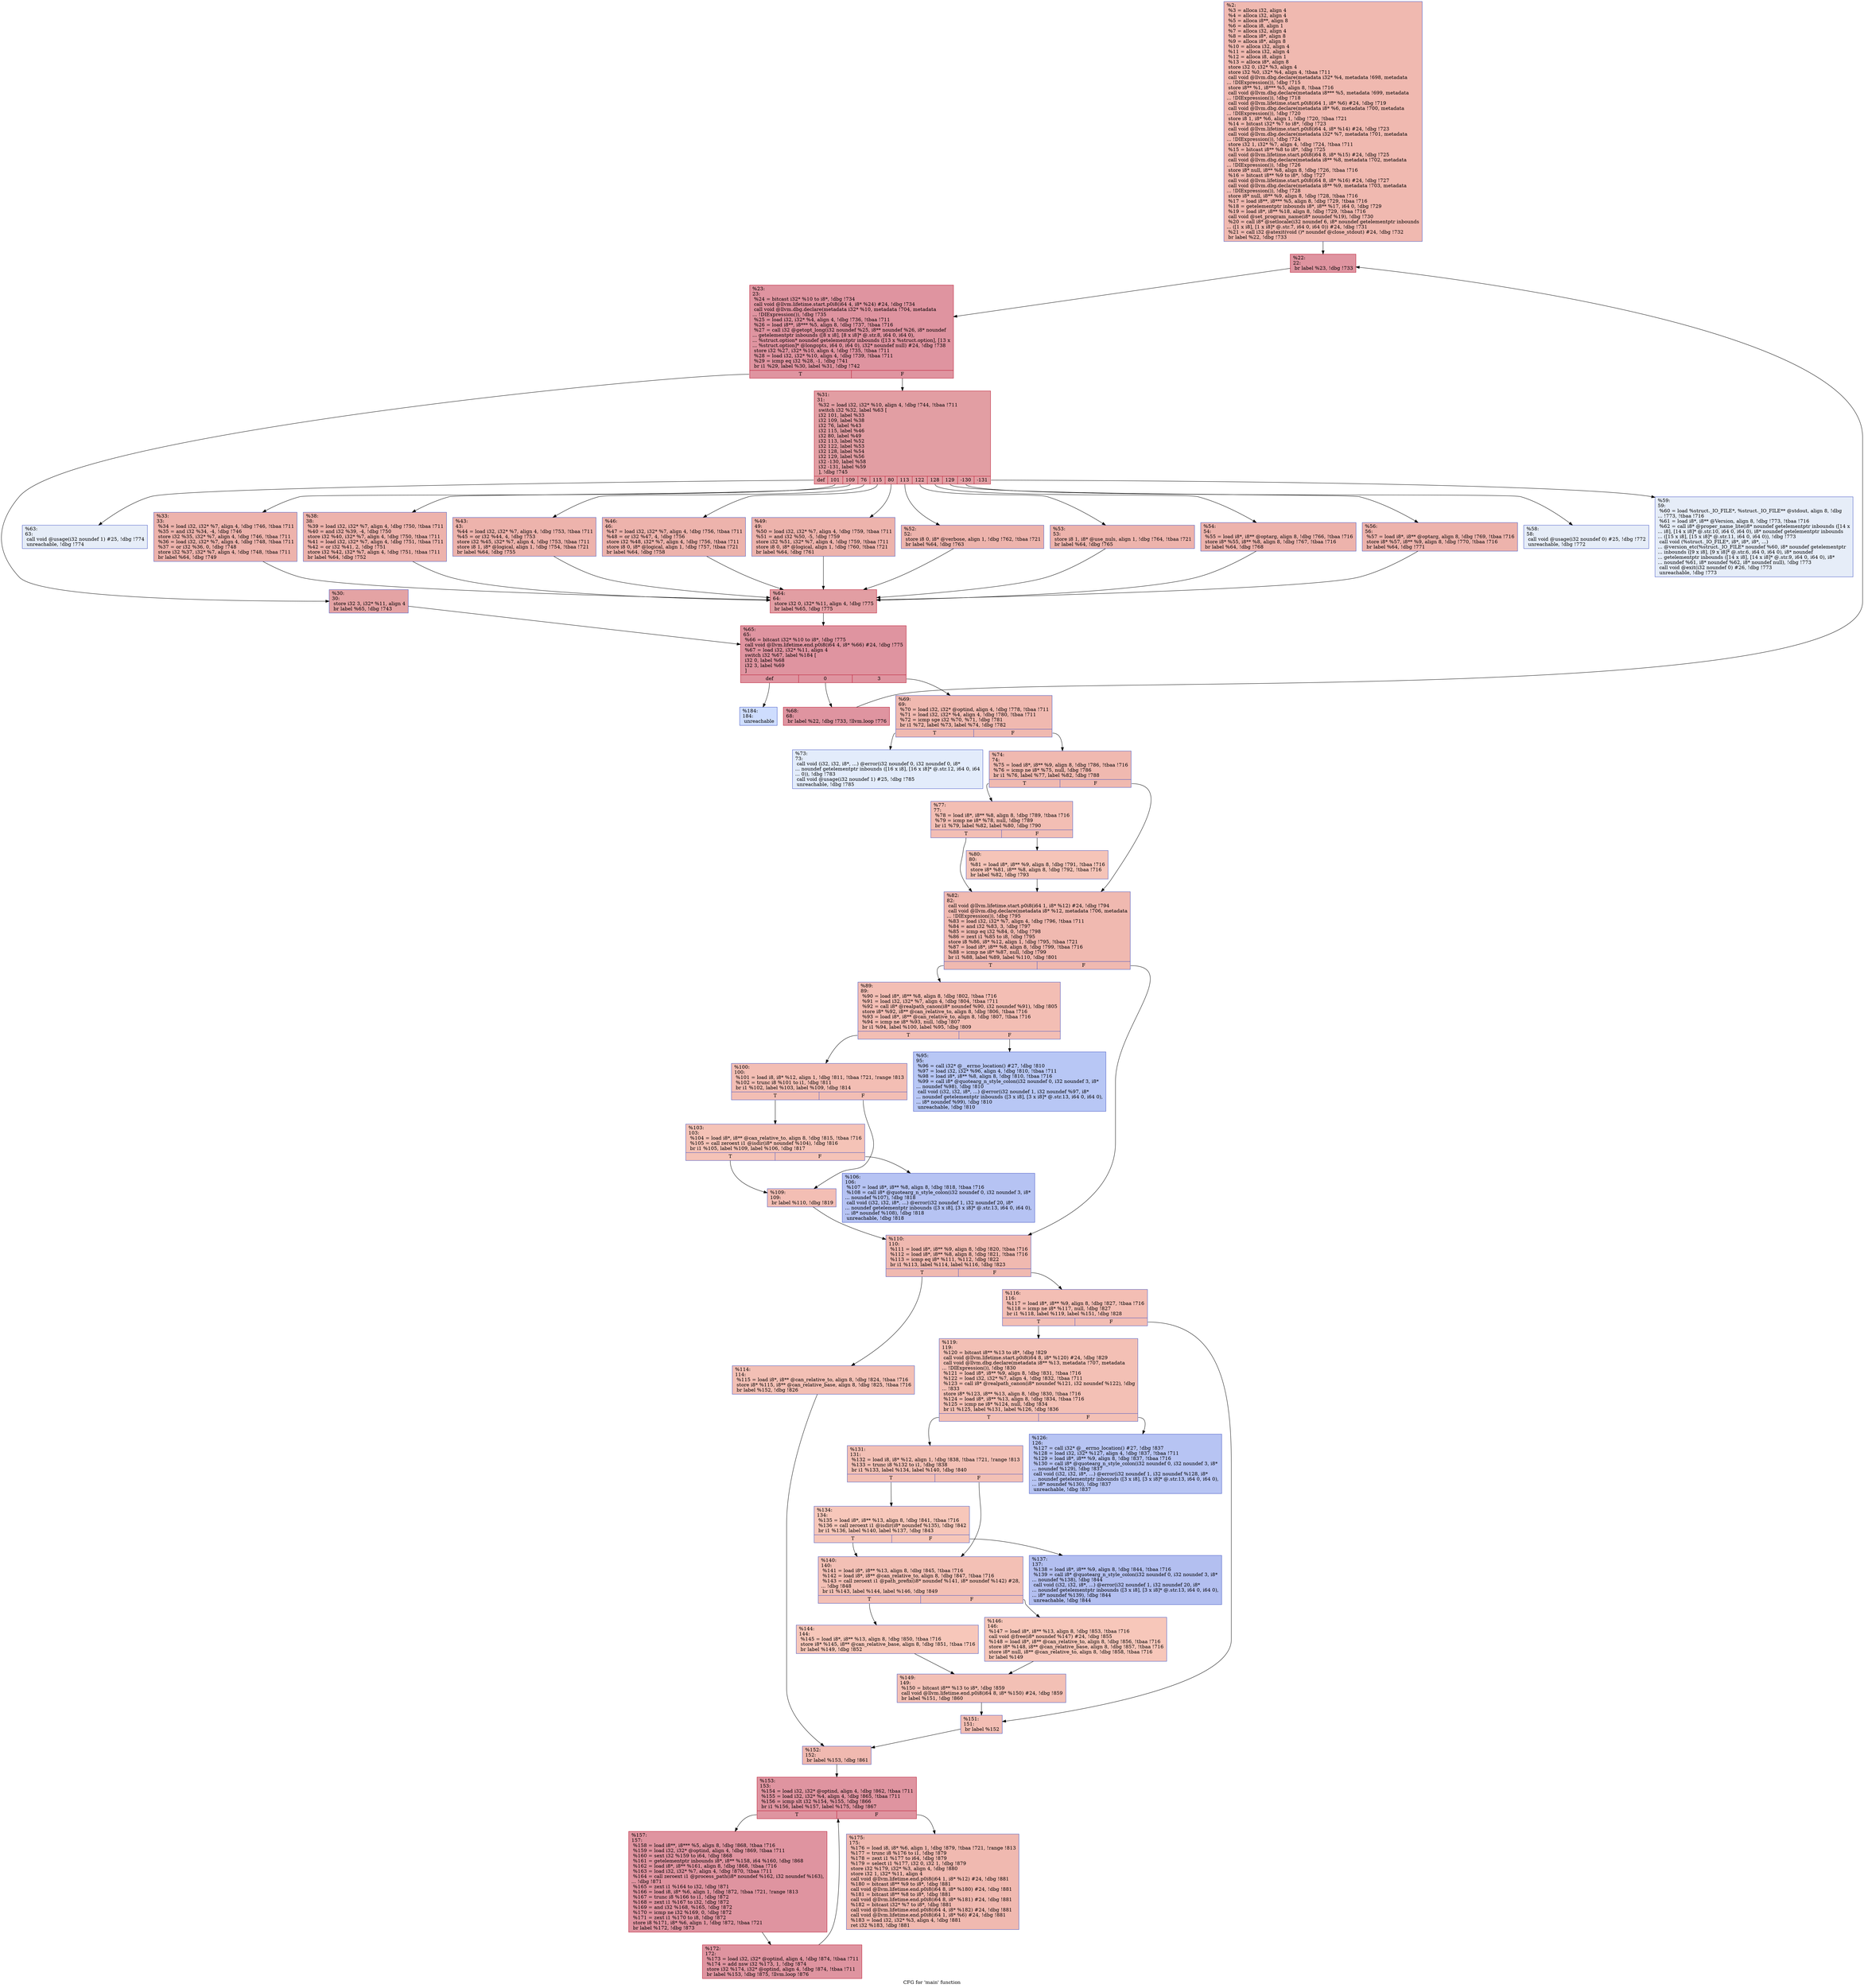 digraph "CFG for 'main' function" {
	label="CFG for 'main' function";

	Node0x9298e0 [shape=record,color="#3d50c3ff", style=filled, fillcolor="#de614d70",label="{%2:\l  %3 = alloca i32, align 4\l  %4 = alloca i32, align 4\l  %5 = alloca i8**, align 8\l  %6 = alloca i8, align 1\l  %7 = alloca i32, align 4\l  %8 = alloca i8*, align 8\l  %9 = alloca i8*, align 8\l  %10 = alloca i32, align 4\l  %11 = alloca i32, align 4\l  %12 = alloca i8, align 1\l  %13 = alloca i8*, align 8\l  store i32 0, i32* %3, align 4\l  store i32 %0, i32* %4, align 4, !tbaa !711\l  call void @llvm.dbg.declare(metadata i32* %4, metadata !698, metadata\l... !DIExpression()), !dbg !715\l  store i8** %1, i8*** %5, align 8, !tbaa !716\l  call void @llvm.dbg.declare(metadata i8*** %5, metadata !699, metadata\l... !DIExpression()), !dbg !718\l  call void @llvm.lifetime.start.p0i8(i64 1, i8* %6) #24, !dbg !719\l  call void @llvm.dbg.declare(metadata i8* %6, metadata !700, metadata\l... !DIExpression()), !dbg !720\l  store i8 1, i8* %6, align 1, !dbg !720, !tbaa !721\l  %14 = bitcast i32* %7 to i8*, !dbg !723\l  call void @llvm.lifetime.start.p0i8(i64 4, i8* %14) #24, !dbg !723\l  call void @llvm.dbg.declare(metadata i32* %7, metadata !701, metadata\l... !DIExpression()), !dbg !724\l  store i32 1, i32* %7, align 4, !dbg !724, !tbaa !711\l  %15 = bitcast i8** %8 to i8*, !dbg !725\l  call void @llvm.lifetime.start.p0i8(i64 8, i8* %15) #24, !dbg !725\l  call void @llvm.dbg.declare(metadata i8** %8, metadata !702, metadata\l... !DIExpression()), !dbg !726\l  store i8* null, i8** %8, align 8, !dbg !726, !tbaa !716\l  %16 = bitcast i8** %9 to i8*, !dbg !727\l  call void @llvm.lifetime.start.p0i8(i64 8, i8* %16) #24, !dbg !727\l  call void @llvm.dbg.declare(metadata i8** %9, metadata !703, metadata\l... !DIExpression()), !dbg !728\l  store i8* null, i8** %9, align 8, !dbg !728, !tbaa !716\l  %17 = load i8**, i8*** %5, align 8, !dbg !729, !tbaa !716\l  %18 = getelementptr inbounds i8*, i8** %17, i64 0, !dbg !729\l  %19 = load i8*, i8** %18, align 8, !dbg !729, !tbaa !716\l  call void @set_program_name(i8* noundef %19), !dbg !730\l  %20 = call i8* @setlocale(i32 noundef 6, i8* noundef getelementptr inbounds\l... ([1 x i8], [1 x i8]* @.str.7, i64 0, i64 0)) #24, !dbg !731\l  %21 = call i32 @atexit(void ()* noundef @close_stdout) #24, !dbg !732\l  br label %22, !dbg !733\l}"];
	Node0x9298e0 -> Node0x929930;
	Node0x929930 [shape=record,color="#b70d28ff", style=filled, fillcolor="#b70d2870",label="{%22:\l22:                                               \l  br label %23, !dbg !733\l}"];
	Node0x929930 -> Node0x929980;
	Node0x929980 [shape=record,color="#b70d28ff", style=filled, fillcolor="#b70d2870",label="{%23:\l23:                                               \l  %24 = bitcast i32* %10 to i8*, !dbg !734\l  call void @llvm.lifetime.start.p0i8(i64 4, i8* %24) #24, !dbg !734\l  call void @llvm.dbg.declare(metadata i32* %10, metadata !704, metadata\l... !DIExpression()), !dbg !735\l  %25 = load i32, i32* %4, align 4, !dbg !736, !tbaa !711\l  %26 = load i8**, i8*** %5, align 8, !dbg !737, !tbaa !716\l  %27 = call i32 @getopt_long(i32 noundef %25, i8** noundef %26, i8* noundef\l... getelementptr inbounds ([8 x i8], [8 x i8]* @.str.8, i64 0, i64 0),\l... %struct.option* noundef getelementptr inbounds ([13 x %struct.option], [13 x\l... %struct.option]* @longopts, i64 0, i64 0), i32* noundef null) #24, !dbg !738\l  store i32 %27, i32* %10, align 4, !dbg !735, !tbaa !711\l  %28 = load i32, i32* %10, align 4, !dbg !739, !tbaa !711\l  %29 = icmp eq i32 %28, -1, !dbg !741\l  br i1 %29, label %30, label %31, !dbg !742\l|{<s0>T|<s1>F}}"];
	Node0x929980:s0 -> Node0x9299d0;
	Node0x929980:s1 -> Node0x929a20;
	Node0x9299d0 [shape=record,color="#3d50c3ff", style=filled, fillcolor="#c32e3170",label="{%30:\l30:                                               \l  store i32 3, i32* %11, align 4\l  br label %65, !dbg !743\l}"];
	Node0x9299d0 -> Node0x929e80;
	Node0x929a20 [shape=record,color="#b70d28ff", style=filled, fillcolor="#be242e70",label="{%31:\l31:                                               \l  %32 = load i32, i32* %10, align 4, !dbg !744, !tbaa !711\l  switch i32 %32, label %63 [\l    i32 101, label %33\l    i32 109, label %38\l    i32 76, label %43\l    i32 115, label %46\l    i32 80, label %49\l    i32 113, label %52\l    i32 122, label %53\l    i32 128, label %54\l    i32 129, label %56\l    i32 -130, label %58\l    i32 -131, label %59\l  ], !dbg !745\l|{<s0>def|<s1>101|<s2>109|<s3>76|<s4>115|<s5>80|<s6>113|<s7>122|<s8>128|<s9>129|<s10>-130|<s11>-131}}"];
	Node0x929a20:s0 -> Node0x929de0;
	Node0x929a20:s1 -> Node0x929a70;
	Node0x929a20:s2 -> Node0x929ac0;
	Node0x929a20:s3 -> Node0x929b10;
	Node0x929a20:s4 -> Node0x929b60;
	Node0x929a20:s5 -> Node0x929bb0;
	Node0x929a20:s6 -> Node0x929c00;
	Node0x929a20:s7 -> Node0x929c50;
	Node0x929a20:s8 -> Node0x929ca0;
	Node0x929a20:s9 -> Node0x929cf0;
	Node0x929a20:s10 -> Node0x929d40;
	Node0x929a20:s11 -> Node0x929d90;
	Node0x929a70 [shape=record,color="#3d50c3ff", style=filled, fillcolor="#d6524470",label="{%33:\l33:                                               \l  %34 = load i32, i32* %7, align 4, !dbg !746, !tbaa !711\l  %35 = and i32 %34, -4, !dbg !746\l  store i32 %35, i32* %7, align 4, !dbg !746, !tbaa !711\l  %36 = load i32, i32* %7, align 4, !dbg !748, !tbaa !711\l  %37 = or i32 %36, 0, !dbg !748\l  store i32 %37, i32* %7, align 4, !dbg !748, !tbaa !711\l  br label %64, !dbg !749\l}"];
	Node0x929a70 -> Node0x929e30;
	Node0x929ac0 [shape=record,color="#3d50c3ff", style=filled, fillcolor="#d6524470",label="{%38:\l38:                                               \l  %39 = load i32, i32* %7, align 4, !dbg !750, !tbaa !711\l  %40 = and i32 %39, -4, !dbg !750\l  store i32 %40, i32* %7, align 4, !dbg !750, !tbaa !711\l  %41 = load i32, i32* %7, align 4, !dbg !751, !tbaa !711\l  %42 = or i32 %41, 2, !dbg !751\l  store i32 %42, i32* %7, align 4, !dbg !751, !tbaa !711\l  br label %64, !dbg !752\l}"];
	Node0x929ac0 -> Node0x929e30;
	Node0x929b10 [shape=record,color="#3d50c3ff", style=filled, fillcolor="#d6524470",label="{%43:\l43:                                               \l  %44 = load i32, i32* %7, align 4, !dbg !753, !tbaa !711\l  %45 = or i32 %44, 4, !dbg !753\l  store i32 %45, i32* %7, align 4, !dbg !753, !tbaa !711\l  store i8 1, i8* @logical, align 1, !dbg !754, !tbaa !721\l  br label %64, !dbg !755\l}"];
	Node0x929b10 -> Node0x929e30;
	Node0x929b60 [shape=record,color="#3d50c3ff", style=filled, fillcolor="#d6524470",label="{%46:\l46:                                               \l  %47 = load i32, i32* %7, align 4, !dbg !756, !tbaa !711\l  %48 = or i32 %47, 4, !dbg !756\l  store i32 %48, i32* %7, align 4, !dbg !756, !tbaa !711\l  store i8 0, i8* @logical, align 1, !dbg !757, !tbaa !721\l  br label %64, !dbg !758\l}"];
	Node0x929b60 -> Node0x929e30;
	Node0x929bb0 [shape=record,color="#3d50c3ff", style=filled, fillcolor="#d6524470",label="{%49:\l49:                                               \l  %50 = load i32, i32* %7, align 4, !dbg !759, !tbaa !711\l  %51 = and i32 %50, -5, !dbg !759\l  store i32 %51, i32* %7, align 4, !dbg !759, !tbaa !711\l  store i8 0, i8* @logical, align 1, !dbg !760, !tbaa !721\l  br label %64, !dbg !761\l}"];
	Node0x929bb0 -> Node0x929e30;
	Node0x929c00 [shape=record,color="#3d50c3ff", style=filled, fillcolor="#d6524470",label="{%52:\l52:                                               \l  store i8 0, i8* @verbose, align 1, !dbg !762, !tbaa !721\l  br label %64, !dbg !763\l}"];
	Node0x929c00 -> Node0x929e30;
	Node0x929c50 [shape=record,color="#3d50c3ff", style=filled, fillcolor="#d6524470",label="{%53:\l53:                                               \l  store i8 1, i8* @use_nuls, align 1, !dbg !764, !tbaa !721\l  br label %64, !dbg !765\l}"];
	Node0x929c50 -> Node0x929e30;
	Node0x929ca0 [shape=record,color="#3d50c3ff", style=filled, fillcolor="#d6524470",label="{%54:\l54:                                               \l  %55 = load i8*, i8** @optarg, align 8, !dbg !766, !tbaa !716\l  store i8* %55, i8** %8, align 8, !dbg !767, !tbaa !716\l  br label %64, !dbg !768\l}"];
	Node0x929ca0 -> Node0x929e30;
	Node0x929cf0 [shape=record,color="#3d50c3ff", style=filled, fillcolor="#d6524470",label="{%56:\l56:                                               \l  %57 = load i8*, i8** @optarg, align 8, !dbg !769, !tbaa !716\l  store i8* %57, i8** %9, align 8, !dbg !770, !tbaa !716\l  br label %64, !dbg !771\l}"];
	Node0x929cf0 -> Node0x929e30;
	Node0x929d40 [shape=record,color="#3d50c3ff", style=filled, fillcolor="#c7d7f070",label="{%58:\l58:                                               \l  call void @usage(i32 noundef 0) #25, !dbg !772\l  unreachable, !dbg !772\l}"];
	Node0x929d90 [shape=record,color="#3d50c3ff", style=filled, fillcolor="#c7d7f070",label="{%59:\l59:                                               \l  %60 = load %struct._IO_FILE*, %struct._IO_FILE** @stdout, align 8, !dbg\l... !773, !tbaa !716\l  %61 = load i8*, i8** @Version, align 8, !dbg !773, !tbaa !716\l  %62 = call i8* @proper_name_lite(i8* noundef getelementptr inbounds ([14 x\l... i8], [14 x i8]* @.str.10, i64 0, i64 0), i8* noundef getelementptr inbounds\l... ([15 x i8], [15 x i8]* @.str.11, i64 0, i64 0)), !dbg !773\l  call void (%struct._IO_FILE*, i8*, i8*, i8*, ...)\l... @version_etc(%struct._IO_FILE* noundef %60, i8* noundef getelementptr\l... inbounds ([9 x i8], [9 x i8]* @.str.6, i64 0, i64 0), i8* noundef\l... getelementptr inbounds ([14 x i8], [14 x i8]* @.str.9, i64 0, i64 0), i8*\l... noundef %61, i8* noundef %62, i8* noundef null), !dbg !773\l  call void @exit(i32 noundef 0) #26, !dbg !773\l  unreachable, !dbg !773\l}"];
	Node0x929de0 [shape=record,color="#3d50c3ff", style=filled, fillcolor="#c7d7f070",label="{%63:\l63:                                               \l  call void @usage(i32 noundef 1) #25, !dbg !774\l  unreachable, !dbg !774\l}"];
	Node0x929e30 [shape=record,color="#b70d28ff", style=filled, fillcolor="#be242e70",label="{%64:\l64:                                               \l  store i32 0, i32* %11, align 4, !dbg !775\l  br label %65, !dbg !775\l}"];
	Node0x929e30 -> Node0x929e80;
	Node0x929e80 [shape=record,color="#b70d28ff", style=filled, fillcolor="#b70d2870",label="{%65:\l65:                                               \l  %66 = bitcast i32* %10 to i8*, !dbg !775\l  call void @llvm.lifetime.end.p0i8(i64 4, i8* %66) #24, !dbg !775\l  %67 = load i32, i32* %11, align 4\l  switch i32 %67, label %184 [\l    i32 0, label %68\l    i32 3, label %69\l  ]\l|{<s0>def|<s1>0|<s2>3}}"];
	Node0x929e80:s0 -> Node0x92a880;
	Node0x929e80:s1 -> Node0x929ed0;
	Node0x929e80:s2 -> Node0x929f20;
	Node0x929ed0 [shape=record,color="#b70d28ff", style=filled, fillcolor="#b70d2870",label="{%68:\l68:                                               \l  br label %22, !dbg !733, !llvm.loop !776\l}"];
	Node0x929ed0 -> Node0x929930;
	Node0x929f20 [shape=record,color="#3d50c3ff", style=filled, fillcolor="#de614d70",label="{%69:\l69:                                               \l  %70 = load i32, i32* @optind, align 4, !dbg !778, !tbaa !711\l  %71 = load i32, i32* %4, align 4, !dbg !780, !tbaa !711\l  %72 = icmp sge i32 %70, %71, !dbg !781\l  br i1 %72, label %73, label %74, !dbg !782\l|{<s0>T|<s1>F}}"];
	Node0x929f20:s0 -> Node0x929f70;
	Node0x929f20:s1 -> Node0x929fc0;
	Node0x929f70 [shape=record,color="#3d50c3ff", style=filled, fillcolor="#bfd3f670",label="{%73:\l73:                                               \l  call void (i32, i32, i8*, ...) @error(i32 noundef 0, i32 noundef 0, i8*\l... noundef getelementptr inbounds ([16 x i8], [16 x i8]* @.str.12, i64 0, i64\l... 0)), !dbg !783\l  call void @usage(i32 noundef 1) #25, !dbg !785\l  unreachable, !dbg !785\l}"];
	Node0x929fc0 [shape=record,color="#3d50c3ff", style=filled, fillcolor="#de614d70",label="{%74:\l74:                                               \l  %75 = load i8*, i8** %9, align 8, !dbg !786, !tbaa !716\l  %76 = icmp ne i8* %75, null, !dbg !786\l  br i1 %76, label %77, label %82, !dbg !788\l|{<s0>T|<s1>F}}"];
	Node0x929fc0:s0 -> Node0x92a010;
	Node0x929fc0:s1 -> Node0x92a0b0;
	Node0x92a010 [shape=record,color="#3d50c3ff", style=filled, fillcolor="#e36c5570",label="{%77:\l77:                                               \l  %78 = load i8*, i8** %8, align 8, !dbg !789, !tbaa !716\l  %79 = icmp ne i8* %78, null, !dbg !789\l  br i1 %79, label %82, label %80, !dbg !790\l|{<s0>T|<s1>F}}"];
	Node0x92a010:s0 -> Node0x92a0b0;
	Node0x92a010:s1 -> Node0x92a060;
	Node0x92a060 [shape=record,color="#3d50c3ff", style=filled, fillcolor="#e97a5f70",label="{%80:\l80:                                               \l  %81 = load i8*, i8** %9, align 8, !dbg !791, !tbaa !716\l  store i8* %81, i8** %8, align 8, !dbg !792, !tbaa !716\l  br label %82, !dbg !793\l}"];
	Node0x92a060 -> Node0x92a0b0;
	Node0x92a0b0 [shape=record,color="#3d50c3ff", style=filled, fillcolor="#de614d70",label="{%82:\l82:                                               \l  call void @llvm.lifetime.start.p0i8(i64 1, i8* %12) #24, !dbg !794\l  call void @llvm.dbg.declare(metadata i8* %12, metadata !706, metadata\l... !DIExpression()), !dbg !795\l  %83 = load i32, i32* %7, align 4, !dbg !796, !tbaa !711\l  %84 = and i32 %83, 3, !dbg !797\l  %85 = icmp eq i32 %84, 0, !dbg !798\l  %86 = zext i1 %85 to i8, !dbg !795\l  store i8 %86, i8* %12, align 1, !dbg !795, !tbaa !721\l  %87 = load i8*, i8** %8, align 8, !dbg !799, !tbaa !716\l  %88 = icmp ne i8* %87, null, !dbg !799\l  br i1 %88, label %89, label %110, !dbg !801\l|{<s0>T|<s1>F}}"];
	Node0x92a0b0:s0 -> Node0x92a100;
	Node0x92a0b0:s1 -> Node0x92a2e0;
	Node0x92a100 [shape=record,color="#3d50c3ff", style=filled, fillcolor="#e36c5570",label="{%89:\l89:                                               \l  %90 = load i8*, i8** %8, align 8, !dbg !802, !tbaa !716\l  %91 = load i32, i32* %7, align 4, !dbg !804, !tbaa !711\l  %92 = call i8* @realpath_canon(i8* noundef %90, i32 noundef %91), !dbg !805\l  store i8* %92, i8** @can_relative_to, align 8, !dbg !806, !tbaa !716\l  %93 = load i8*, i8** @can_relative_to, align 8, !dbg !807, !tbaa !716\l  %94 = icmp ne i8* %93, null, !dbg !807\l  br i1 %94, label %100, label %95, !dbg !809\l|{<s0>T|<s1>F}}"];
	Node0x92a100:s0 -> Node0x92a1a0;
	Node0x92a100:s1 -> Node0x92a150;
	Node0x92a150 [shape=record,color="#3d50c3ff", style=filled, fillcolor="#5f7fe870",label="{%95:\l95:                                               \l  %96 = call i32* @__errno_location() #27, !dbg !810\l  %97 = load i32, i32* %96, align 4, !dbg !810, !tbaa !711\l  %98 = load i8*, i8** %8, align 8, !dbg !810, !tbaa !716\l  %99 = call i8* @quotearg_n_style_colon(i32 noundef 0, i32 noundef 3, i8*\l... noundef %98), !dbg !810\l  call void (i32, i32, i8*, ...) @error(i32 noundef 1, i32 noundef %97, i8*\l... noundef getelementptr inbounds ([3 x i8], [3 x i8]* @.str.13, i64 0, i64 0),\l... i8* noundef %99), !dbg !810\l  unreachable, !dbg !810\l}"];
	Node0x92a1a0 [shape=record,color="#3d50c3ff", style=filled, fillcolor="#e36c5570",label="{%100:\l100:                                              \l  %101 = load i8, i8* %12, align 1, !dbg !811, !tbaa !721, !range !813\l  %102 = trunc i8 %101 to i1, !dbg !811\l  br i1 %102, label %103, label %109, !dbg !814\l|{<s0>T|<s1>F}}"];
	Node0x92a1a0:s0 -> Node0x92a1f0;
	Node0x92a1a0:s1 -> Node0x92a290;
	Node0x92a1f0 [shape=record,color="#3d50c3ff", style=filled, fillcolor="#e8765c70",label="{%103:\l103:                                              \l  %104 = load i8*, i8** @can_relative_to, align 8, !dbg !815, !tbaa !716\l  %105 = call zeroext i1 @isdir(i8* noundef %104), !dbg !816\l  br i1 %105, label %109, label %106, !dbg !817\l|{<s0>T|<s1>F}}"];
	Node0x92a1f0:s0 -> Node0x92a290;
	Node0x92a1f0:s1 -> Node0x92a240;
	Node0x92a240 [shape=record,color="#3d50c3ff", style=filled, fillcolor="#5977e370",label="{%106:\l106:                                              \l  %107 = load i8*, i8** %8, align 8, !dbg !818, !tbaa !716\l  %108 = call i8* @quotearg_n_style_colon(i32 noundef 0, i32 noundef 3, i8*\l... noundef %107), !dbg !818\l  call void (i32, i32, i8*, ...) @error(i32 noundef 1, i32 noundef 20, i8*\l... noundef getelementptr inbounds ([3 x i8], [3 x i8]* @.str.13, i64 0, i64 0),\l... i8* noundef %108), !dbg !818\l  unreachable, !dbg !818\l}"];
	Node0x92a290 [shape=record,color="#3d50c3ff", style=filled, fillcolor="#e36c5570",label="{%109:\l109:                                              \l  br label %110, !dbg !819\l}"];
	Node0x92a290 -> Node0x92a2e0;
	Node0x92a2e0 [shape=record,color="#3d50c3ff", style=filled, fillcolor="#de614d70",label="{%110:\l110:                                              \l  %111 = load i8*, i8** %9, align 8, !dbg !820, !tbaa !716\l  %112 = load i8*, i8** %8, align 8, !dbg !821, !tbaa !716\l  %113 = icmp eq i8* %111, %112, !dbg !822\l  br i1 %113, label %114, label %116, !dbg !823\l|{<s0>T|<s1>F}}"];
	Node0x92a2e0:s0 -> Node0x92a330;
	Node0x92a2e0:s1 -> Node0x92a380;
	Node0x92a330 [shape=record,color="#3d50c3ff", style=filled, fillcolor="#e5705870",label="{%114:\l114:                                              \l  %115 = load i8*, i8** @can_relative_to, align 8, !dbg !824, !tbaa !716\l  store i8* %115, i8** @can_relative_base, align 8, !dbg !825, !tbaa !716\l  br label %152, !dbg !826\l}"];
	Node0x92a330 -> Node0x92a6f0;
	Node0x92a380 [shape=record,color="#3d50c3ff", style=filled, fillcolor="#e36c5570",label="{%116:\l116:                                              \l  %117 = load i8*, i8** %9, align 8, !dbg !827, !tbaa !716\l  %118 = icmp ne i8* %117, null, !dbg !827\l  br i1 %118, label %119, label %151, !dbg !828\l|{<s0>T|<s1>F}}"];
	Node0x92a380:s0 -> Node0x92a3d0;
	Node0x92a380:s1 -> Node0x92a6a0;
	Node0x92a3d0 [shape=record,color="#3d50c3ff", style=filled, fillcolor="#e5705870",label="{%119:\l119:                                              \l  %120 = bitcast i8** %13 to i8*, !dbg !829\l  call void @llvm.lifetime.start.p0i8(i64 8, i8* %120) #24, !dbg !829\l  call void @llvm.dbg.declare(metadata i8** %13, metadata !707, metadata\l... !DIExpression()), !dbg !830\l  %121 = load i8*, i8** %9, align 8, !dbg !831, !tbaa !716\l  %122 = load i32, i32* %7, align 4, !dbg !832, !tbaa !711\l  %123 = call i8* @realpath_canon(i8* noundef %121, i32 noundef %122), !dbg\l... !833\l  store i8* %123, i8** %13, align 8, !dbg !830, !tbaa !716\l  %124 = load i8*, i8** %13, align 8, !dbg !834, !tbaa !716\l  %125 = icmp ne i8* %124, null, !dbg !834\l  br i1 %125, label %131, label %126, !dbg !836\l|{<s0>T|<s1>F}}"];
	Node0x92a3d0:s0 -> Node0x92a470;
	Node0x92a3d0:s1 -> Node0x92a420;
	Node0x92a420 [shape=record,color="#3d50c3ff", style=filled, fillcolor="#5b7ae570",label="{%126:\l126:                                              \l  %127 = call i32* @__errno_location() #27, !dbg !837\l  %128 = load i32, i32* %127, align 4, !dbg !837, !tbaa !711\l  %129 = load i8*, i8** %9, align 8, !dbg !837, !tbaa !716\l  %130 = call i8* @quotearg_n_style_colon(i32 noundef 0, i32 noundef 3, i8*\l... noundef %129), !dbg !837\l  call void (i32, i32, i8*, ...) @error(i32 noundef 1, i32 noundef %128, i8*\l... noundef getelementptr inbounds ([3 x i8], [3 x i8]* @.str.13, i64 0, i64 0),\l... i8* noundef %130), !dbg !837\l  unreachable, !dbg !837\l}"];
	Node0x92a470 [shape=record,color="#3d50c3ff", style=filled, fillcolor="#e5705870",label="{%131:\l131:                                              \l  %132 = load i8, i8* %12, align 1, !dbg !838, !tbaa !721, !range !813\l  %133 = trunc i8 %132 to i1, !dbg !838\l  br i1 %133, label %134, label %140, !dbg !840\l|{<s0>T|<s1>F}}"];
	Node0x92a470:s0 -> Node0x92a4c0;
	Node0x92a470:s1 -> Node0x92a560;
	Node0x92a4c0 [shape=record,color="#3d50c3ff", style=filled, fillcolor="#ec7f6370",label="{%134:\l134:                                              \l  %135 = load i8*, i8** %13, align 8, !dbg !841, !tbaa !716\l  %136 = call zeroext i1 @isdir(i8* noundef %135), !dbg !842\l  br i1 %136, label %140, label %137, !dbg !843\l|{<s0>T|<s1>F}}"];
	Node0x92a4c0:s0 -> Node0x92a560;
	Node0x92a4c0:s1 -> Node0x92a510;
	Node0x92a510 [shape=record,color="#3d50c3ff", style=filled, fillcolor="#536edd70",label="{%137:\l137:                                              \l  %138 = load i8*, i8** %9, align 8, !dbg !844, !tbaa !716\l  %139 = call i8* @quotearg_n_style_colon(i32 noundef 0, i32 noundef 3, i8*\l... noundef %138), !dbg !844\l  call void (i32, i32, i8*, ...) @error(i32 noundef 1, i32 noundef 20, i8*\l... noundef getelementptr inbounds ([3 x i8], [3 x i8]* @.str.13, i64 0, i64 0),\l... i8* noundef %139), !dbg !844\l  unreachable, !dbg !844\l}"];
	Node0x92a560 [shape=record,color="#3d50c3ff", style=filled, fillcolor="#e5705870",label="{%140:\l140:                                              \l  %141 = load i8*, i8** %13, align 8, !dbg !845, !tbaa !716\l  %142 = load i8*, i8** @can_relative_to, align 8, !dbg !847, !tbaa !716\l  %143 = call zeroext i1 @path_prefix(i8* noundef %141, i8* noundef %142) #28,\l... !dbg !848\l  br i1 %143, label %144, label %146, !dbg !849\l|{<s0>T|<s1>F}}"];
	Node0x92a560:s0 -> Node0x92a5b0;
	Node0x92a560:s1 -> Node0x92a600;
	Node0x92a5b0 [shape=record,color="#3d50c3ff", style=filled, fillcolor="#ec7f6370",label="{%144:\l144:                                              \l  %145 = load i8*, i8** %13, align 8, !dbg !850, !tbaa !716\l  store i8* %145, i8** @can_relative_base, align 8, !dbg !851, !tbaa !716\l  br label %149, !dbg !852\l}"];
	Node0x92a5b0 -> Node0x92a650;
	Node0x92a600 [shape=record,color="#3d50c3ff", style=filled, fillcolor="#ec7f6370",label="{%146:\l146:                                              \l  %147 = load i8*, i8** %13, align 8, !dbg !853, !tbaa !716\l  call void @free(i8* noundef %147) #24, !dbg !855\l  %148 = load i8*, i8** @can_relative_to, align 8, !dbg !856, !tbaa !716\l  store i8* %148, i8** @can_relative_base, align 8, !dbg !857, !tbaa !716\l  store i8* null, i8** @can_relative_to, align 8, !dbg !858, !tbaa !716\l  br label %149\l}"];
	Node0x92a600 -> Node0x92a650;
	Node0x92a650 [shape=record,color="#3d50c3ff", style=filled, fillcolor="#e5705870",label="{%149:\l149:                                              \l  %150 = bitcast i8** %13 to i8*, !dbg !859\l  call void @llvm.lifetime.end.p0i8(i64 8, i8* %150) #24, !dbg !859\l  br label %151, !dbg !860\l}"];
	Node0x92a650 -> Node0x92a6a0;
	Node0x92a6a0 [shape=record,color="#3d50c3ff", style=filled, fillcolor="#e36c5570",label="{%151:\l151:                                              \l  br label %152\l}"];
	Node0x92a6a0 -> Node0x92a6f0;
	Node0x92a6f0 [shape=record,color="#3d50c3ff", style=filled, fillcolor="#de614d70",label="{%152:\l152:                                              \l  br label %153, !dbg !861\l}"];
	Node0x92a6f0 -> Node0x92a740;
	Node0x92a740 [shape=record,color="#b70d28ff", style=filled, fillcolor="#b70d2870",label="{%153:\l153:                                              \l  %154 = load i32, i32* @optind, align 4, !dbg !862, !tbaa !711\l  %155 = load i32, i32* %4, align 4, !dbg !865, !tbaa !711\l  %156 = icmp slt i32 %154, %155, !dbg !866\l  br i1 %156, label %157, label %175, !dbg !867\l|{<s0>T|<s1>F}}"];
	Node0x92a740:s0 -> Node0x92a790;
	Node0x92a740:s1 -> Node0x92a830;
	Node0x92a790 [shape=record,color="#b70d28ff", style=filled, fillcolor="#b70d2870",label="{%157:\l157:                                              \l  %158 = load i8**, i8*** %5, align 8, !dbg !868, !tbaa !716\l  %159 = load i32, i32* @optind, align 4, !dbg !869, !tbaa !711\l  %160 = sext i32 %159 to i64, !dbg !868\l  %161 = getelementptr inbounds i8*, i8** %158, i64 %160, !dbg !868\l  %162 = load i8*, i8** %161, align 8, !dbg !868, !tbaa !716\l  %163 = load i32, i32* %7, align 4, !dbg !870, !tbaa !711\l  %164 = call zeroext i1 @process_path(i8* noundef %162, i32 noundef %163),\l... !dbg !871\l  %165 = zext i1 %164 to i32, !dbg !871\l  %166 = load i8, i8* %6, align 1, !dbg !872, !tbaa !721, !range !813\l  %167 = trunc i8 %166 to i1, !dbg !872\l  %168 = zext i1 %167 to i32, !dbg !872\l  %169 = and i32 %168, %165, !dbg !872\l  %170 = icmp ne i32 %169, 0, !dbg !872\l  %171 = zext i1 %170 to i8, !dbg !872\l  store i8 %171, i8* %6, align 1, !dbg !872, !tbaa !721\l  br label %172, !dbg !873\l}"];
	Node0x92a790 -> Node0x92a7e0;
	Node0x92a7e0 [shape=record,color="#b70d28ff", style=filled, fillcolor="#b70d2870",label="{%172:\l172:                                              \l  %173 = load i32, i32* @optind, align 4, !dbg !874, !tbaa !711\l  %174 = add nsw i32 %173, 1, !dbg !874\l  store i32 %174, i32* @optind, align 4, !dbg !874, !tbaa !711\l  br label %153, !dbg !875, !llvm.loop !876\l}"];
	Node0x92a7e0 -> Node0x92a740;
	Node0x92a830 [shape=record,color="#3d50c3ff", style=filled, fillcolor="#de614d70",label="{%175:\l175:                                              \l  %176 = load i8, i8* %6, align 1, !dbg !879, !tbaa !721, !range !813\l  %177 = trunc i8 %176 to i1, !dbg !879\l  %178 = zext i1 %177 to i64, !dbg !879\l  %179 = select i1 %177, i32 0, i32 1, !dbg !879\l  store i32 %179, i32* %3, align 4, !dbg !880\l  store i32 1, i32* %11, align 4\l  call void @llvm.lifetime.end.p0i8(i64 1, i8* %12) #24, !dbg !881\l  %180 = bitcast i8** %9 to i8*, !dbg !881\l  call void @llvm.lifetime.end.p0i8(i64 8, i8* %180) #24, !dbg !881\l  %181 = bitcast i8** %8 to i8*, !dbg !881\l  call void @llvm.lifetime.end.p0i8(i64 8, i8* %181) #24, !dbg !881\l  %182 = bitcast i32* %7 to i8*, !dbg !881\l  call void @llvm.lifetime.end.p0i8(i64 4, i8* %182) #24, !dbg !881\l  call void @llvm.lifetime.end.p0i8(i64 1, i8* %6) #24, !dbg !881\l  %183 = load i32, i32* %3, align 4, !dbg !881\l  ret i32 %183, !dbg !881\l}"];
	Node0x92a880 [shape=record,color="#3d50c3ff", style=filled, fillcolor="#8fb1fe70",label="{%184:\l184:                                              \l  unreachable\l}"];
}
